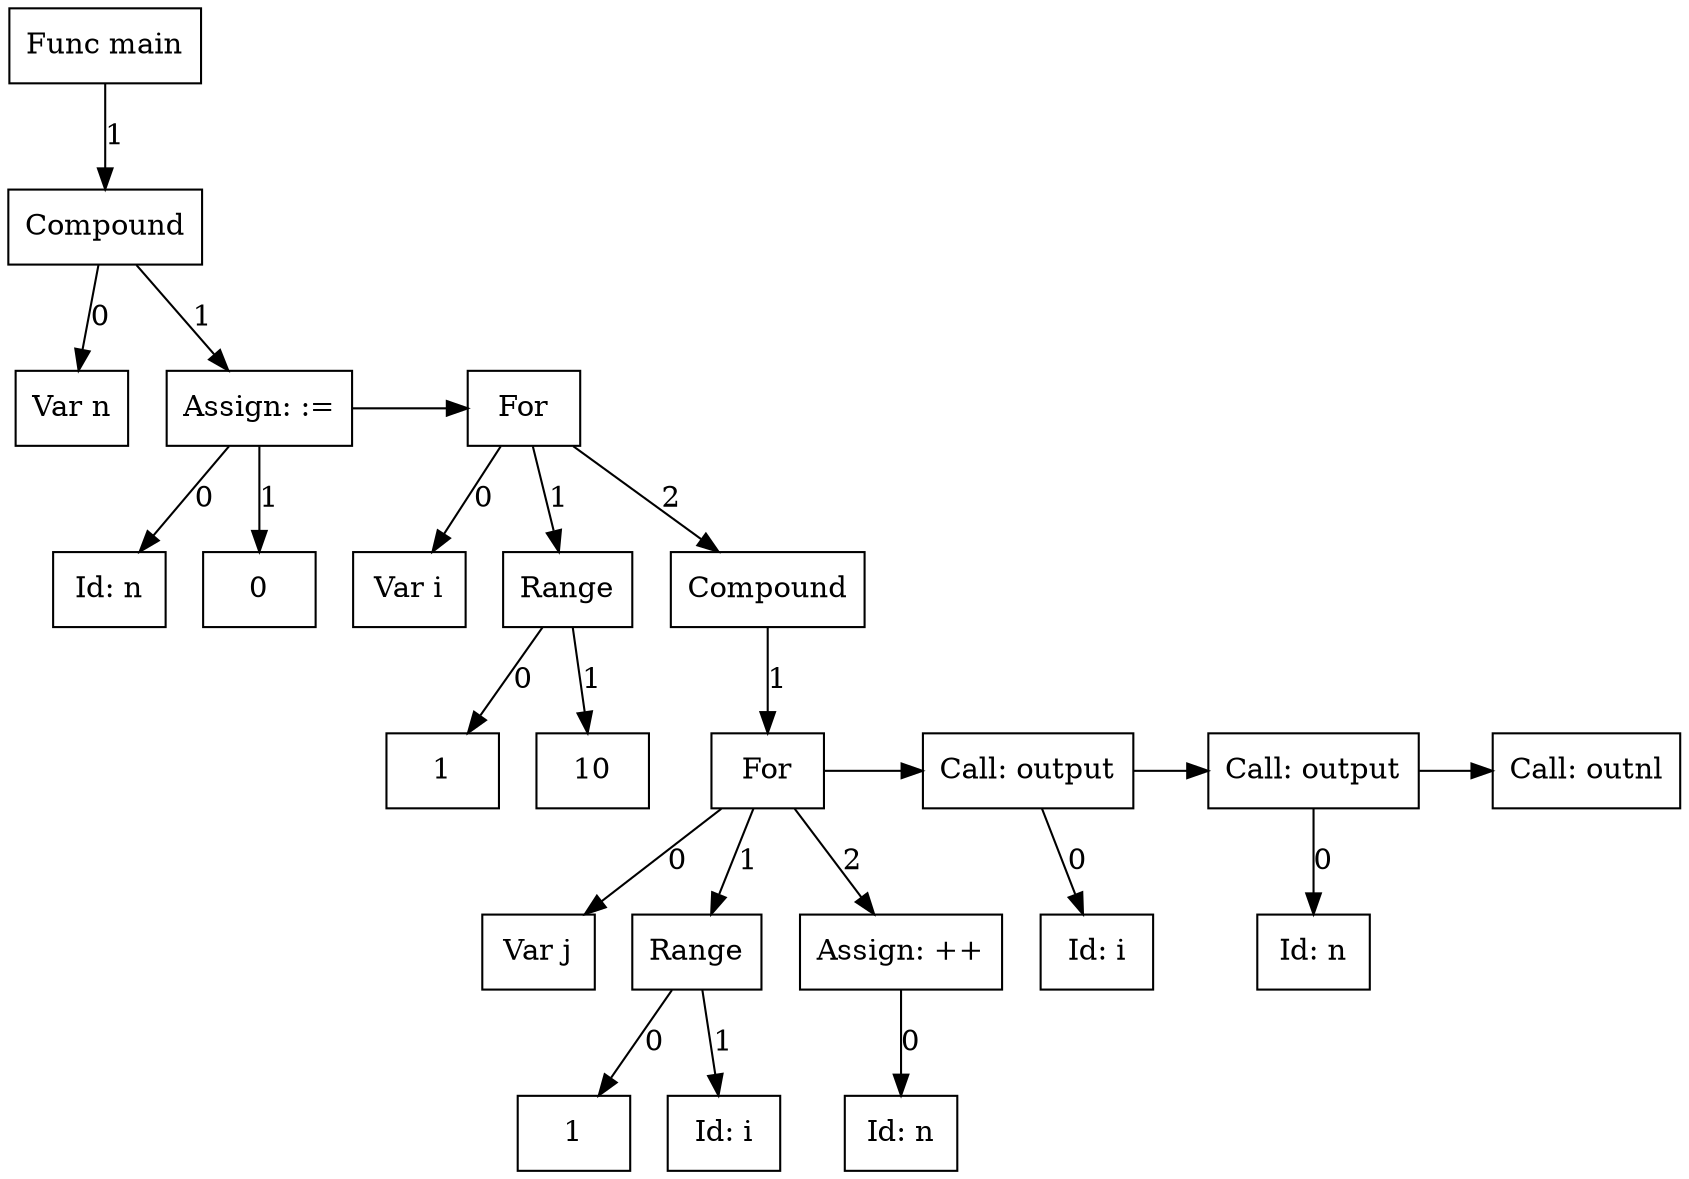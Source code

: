 digraph G {
node23 [label="Func main"; shape=box];
subgraph childNames_23 {
rankdir="LR"; rank="same"; ordering=out
node22 [label="Compound"; shape=box];
}

subgraph childPtrs_23 {
rankdir="TB";
node23 -> node22 [label="1"];
}

subgraph childNames_22 {
rankdir="LR"; rank="same"; ordering=out
node0 [label="Var n"; shape=box];
node3 [label="Assign: :="; shape=box];
}

subgraph childPtrs_22 {
rankdir="TB";
node22 -> node0 [label="0"];
node22 -> node3 [label="1"];
}

subgraph childNames_3 {
rankdir="LR"; rank="same"; ordering=out
node1 [label="Id: n"; shape=box];
node2 [label="0"; shape=box];
}

subgraph childPtrs_3 {
rankdir="TB";
node3 -> node1 [label="0"];
node3 -> node2 [label="1"];
}

subgraph SibNames_3 {
rankdir="LR"; rank="same";
node3 [label="Assign: :="; shape=box];
node20 [label="For"; shape=box];
}

subgraph SibPtrs_3 {
rankdir="LR";
node3 -> node20;
}

subgraph childNames_20 {
rankdir="LR"; rank="same"; ordering=out
node21 [label="Var i"; shape=box];
node6 [label="Range"; shape=box];
node19 [label="Compound"; shape=box];
}

subgraph childPtrs_20 {
rankdir="TB";
node20 -> node21 [label="0"];
node20 -> node6 [label="1"];
node20 -> node19 [label="2"];
}

subgraph childNames_6 {
rankdir="LR"; rank="same"; ordering=out
node4 [label="1"; shape=box];
node5 [label="10"; shape=box];
}

subgraph childPtrs_6 {
rankdir="TB";
node6 -> node4 [label="0"];
node6 -> node5 [label="1"];
}

subgraph childNames_19 {
rankdir="LR"; rank="same"; ordering=out
node12 [label="For"; shape=box];
}

subgraph childPtrs_19 {
rankdir="TB";
node19 -> node12 [label="1"];
}

subgraph childNames_12 {
rankdir="LR"; rank="same"; ordering=out
node13 [label="Var j"; shape=box];
node9 [label="Range"; shape=box];
node11 [label="Assign: ++"; shape=box];
}

subgraph childPtrs_12 {
rankdir="TB";
node12 -> node13 [label="0"];
node12 -> node9 [label="1"];
node12 -> node11 [label="2"];
}

subgraph childNames_9 {
rankdir="LR"; rank="same"; ordering=out
node7 [label="1"; shape=box];
node8 [label="Id: i"; shape=box];
}

subgraph childPtrs_9 {
rankdir="TB";
node9 -> node7 [label="0"];
node9 -> node8 [label="1"];
}

subgraph childNames_11 {
rankdir="LR"; rank="same"; ordering=out
node10 [label="Id: n"; shape=box];
}

subgraph childPtrs_11 {
rankdir="TB";
node11 -> node10 [label="0"];
}

subgraph SibNames_12 {
rankdir="LR"; rank="same";
node12 [label="For"; shape=box];
node15 [label="Call: output"; shape=box];
node17 [label="Call: output"; shape=box];
node18 [label="Call: outnl"; shape=box];
}

subgraph SibPtrs_12 {
rankdir="LR";
node12 -> node15;
node15 -> node17;
node17 -> node18;
}

subgraph childNames_15 {
rankdir="LR"; rank="same"; ordering=out
node14 [label="Id: i"; shape=box];
}

subgraph childPtrs_15 {
rankdir="TB";
node15 -> node14 [label="0"];
}

subgraph childNames_17 {
rankdir="LR"; rank="same"; ordering=out
node16 [label="Id: n"; shape=box];
}

subgraph childPtrs_17 {
rankdir="TB";
node17 -> node16 [label="0"];
}

}
